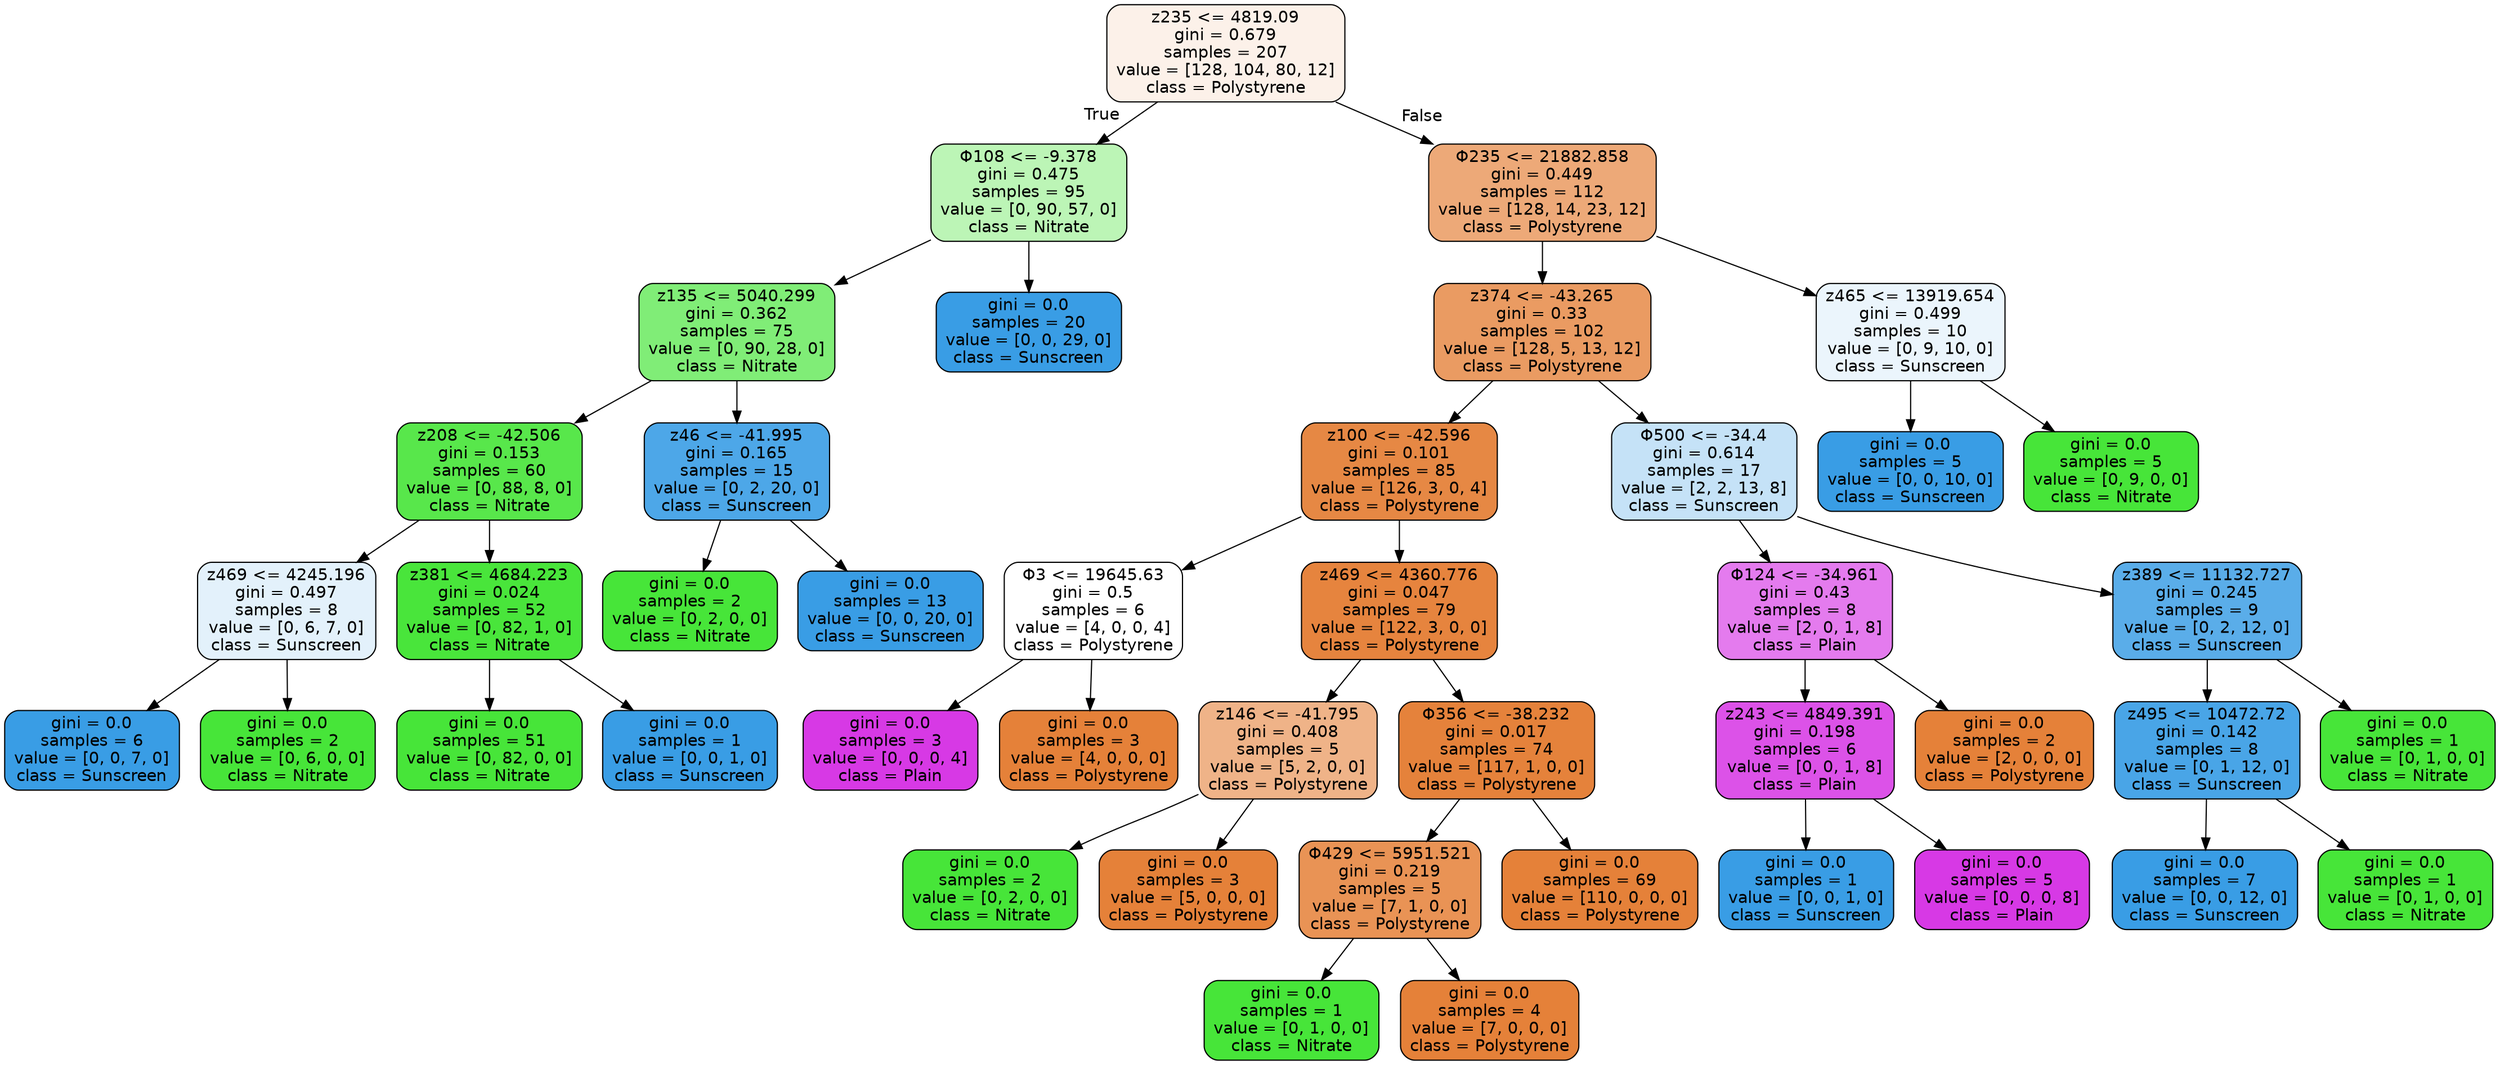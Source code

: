digraph Tree {
node [shape=box, style="filled, rounded", color="black", fontname="helvetica"] ;
edge [fontname="helvetica"] ;
0 [label="z235 <= 4819.09\ngini = 0.679\nsamples = 207\nvalue = [128, 104, 80, 12]\nclass = Polystyrene", fillcolor="#fcf1e9"] ;
1 [label="Φ108 <= -9.378\ngini = 0.475\nsamples = 95\nvalue = [0, 90, 57, 0]\nclass = Nitrate", fillcolor="#bcf5b6"] ;
0 -> 1 [labeldistance=2.5, labelangle=45, headlabel="True"] ;
2 [label="z135 <= 5040.299\ngini = 0.362\nsamples = 75\nvalue = [0, 90, 28, 0]\nclass = Nitrate", fillcolor="#80ed77"] ;
1 -> 2 ;
3 [label="z208 <= -42.506\ngini = 0.153\nsamples = 60\nvalue = [0, 88, 8, 0]\nclass = Nitrate", fillcolor="#58e74b"] ;
2 -> 3 ;
4 [label="z469 <= 4245.196\ngini = 0.497\nsamples = 8\nvalue = [0, 6, 7, 0]\nclass = Sunscreen", fillcolor="#e3f1fb"] ;
3 -> 4 ;
5 [label="gini = 0.0\nsamples = 6\nvalue = [0, 0, 7, 0]\nclass = Sunscreen", fillcolor="#399de5"] ;
4 -> 5 ;
6 [label="gini = 0.0\nsamples = 2\nvalue = [0, 6, 0, 0]\nclass = Nitrate", fillcolor="#47e539"] ;
4 -> 6 ;
7 [label="z381 <= 4684.223\ngini = 0.024\nsamples = 52\nvalue = [0, 82, 1, 0]\nclass = Nitrate", fillcolor="#49e53b"] ;
3 -> 7 ;
8 [label="gini = 0.0\nsamples = 51\nvalue = [0, 82, 0, 0]\nclass = Nitrate", fillcolor="#47e539"] ;
7 -> 8 ;
9 [label="gini = 0.0\nsamples = 1\nvalue = [0, 0, 1, 0]\nclass = Sunscreen", fillcolor="#399de5"] ;
7 -> 9 ;
10 [label="z46 <= -41.995\ngini = 0.165\nsamples = 15\nvalue = [0, 2, 20, 0]\nclass = Sunscreen", fillcolor="#4da7e8"] ;
2 -> 10 ;
11 [label="gini = 0.0\nsamples = 2\nvalue = [0, 2, 0, 0]\nclass = Nitrate", fillcolor="#47e539"] ;
10 -> 11 ;
12 [label="gini = 0.0\nsamples = 13\nvalue = [0, 0, 20, 0]\nclass = Sunscreen", fillcolor="#399de5"] ;
10 -> 12 ;
13 [label="gini = 0.0\nsamples = 20\nvalue = [0, 0, 29, 0]\nclass = Sunscreen", fillcolor="#399de5"] ;
1 -> 13 ;
14 [label="Φ235 <= 21882.858\ngini = 0.449\nsamples = 112\nvalue = [128, 14, 23, 12]\nclass = Polystyrene", fillcolor="#eda978"] ;
0 -> 14 [labeldistance=2.5, labelangle=-45, headlabel="False"] ;
15 [label="z374 <= -43.265\ngini = 0.33\nsamples = 102\nvalue = [128, 5, 13, 12]\nclass = Polystyrene", fillcolor="#ea9b62"] ;
14 -> 15 ;
16 [label="z100 <= -42.596\ngini = 0.101\nsamples = 85\nvalue = [126, 3, 0, 4]\nclass = Polystyrene", fillcolor="#e68844"] ;
15 -> 16 ;
17 [label="Φ3 <= 19645.63\ngini = 0.5\nsamples = 6\nvalue = [4, 0, 0, 4]\nclass = Polystyrene", fillcolor="#ffffff"] ;
16 -> 17 ;
18 [label="gini = 0.0\nsamples = 3\nvalue = [0, 0, 0, 4]\nclass = Plain", fillcolor="#d739e5"] ;
17 -> 18 ;
19 [label="gini = 0.0\nsamples = 3\nvalue = [4, 0, 0, 0]\nclass = Polystyrene", fillcolor="#e58139"] ;
17 -> 19 ;
20 [label="z469 <= 4360.776\ngini = 0.047\nsamples = 79\nvalue = [122, 3, 0, 0]\nclass = Polystyrene", fillcolor="#e6843e"] ;
16 -> 20 ;
21 [label="z146 <= -41.795\ngini = 0.408\nsamples = 5\nvalue = [5, 2, 0, 0]\nclass = Polystyrene", fillcolor="#efb388"] ;
20 -> 21 ;
22 [label="gini = 0.0\nsamples = 2\nvalue = [0, 2, 0, 0]\nclass = Nitrate", fillcolor="#47e539"] ;
21 -> 22 ;
23 [label="gini = 0.0\nsamples = 3\nvalue = [5, 0, 0, 0]\nclass = Polystyrene", fillcolor="#e58139"] ;
21 -> 23 ;
24 [label="Φ356 <= -38.232\ngini = 0.017\nsamples = 74\nvalue = [117, 1, 0, 0]\nclass = Polystyrene", fillcolor="#e5823b"] ;
20 -> 24 ;
25 [label="Φ429 <= 5951.521\ngini = 0.219\nsamples = 5\nvalue = [7, 1, 0, 0]\nclass = Polystyrene", fillcolor="#e99355"] ;
24 -> 25 ;
26 [label="gini = 0.0\nsamples = 1\nvalue = [0, 1, 0, 0]\nclass = Nitrate", fillcolor="#47e539"] ;
25 -> 26 ;
27 [label="gini = 0.0\nsamples = 4\nvalue = [7, 0, 0, 0]\nclass = Polystyrene", fillcolor="#e58139"] ;
25 -> 27 ;
28 [label="gini = 0.0\nsamples = 69\nvalue = [110, 0, 0, 0]\nclass = Polystyrene", fillcolor="#e58139"] ;
24 -> 28 ;
29 [label="Φ500 <= -34.4\ngini = 0.614\nsamples = 17\nvalue = [2, 2, 13, 8]\nclass = Sunscreen", fillcolor="#c5e2f7"] ;
15 -> 29 ;
30 [label="Φ124 <= -34.961\ngini = 0.43\nsamples = 8\nvalue = [2, 0, 1, 8]\nclass = Plain", fillcolor="#e47bee"] ;
29 -> 30 ;
31 [label="z243 <= 4849.391\ngini = 0.198\nsamples = 6\nvalue = [0, 0, 1, 8]\nclass = Plain", fillcolor="#dc52e8"] ;
30 -> 31 ;
32 [label="gini = 0.0\nsamples = 1\nvalue = [0, 0, 1, 0]\nclass = Sunscreen", fillcolor="#399de5"] ;
31 -> 32 ;
33 [label="gini = 0.0\nsamples = 5\nvalue = [0, 0, 0, 8]\nclass = Plain", fillcolor="#d739e5"] ;
31 -> 33 ;
34 [label="gini = 0.0\nsamples = 2\nvalue = [2, 0, 0, 0]\nclass = Polystyrene", fillcolor="#e58139"] ;
30 -> 34 ;
35 [label="z389 <= 11132.727\ngini = 0.245\nsamples = 9\nvalue = [0, 2, 12, 0]\nclass = Sunscreen", fillcolor="#5aade9"] ;
29 -> 35 ;
36 [label="z495 <= 10472.72\ngini = 0.142\nsamples = 8\nvalue = [0, 1, 12, 0]\nclass = Sunscreen", fillcolor="#49a5e7"] ;
35 -> 36 ;
37 [label="gini = 0.0\nsamples = 7\nvalue = [0, 0, 12, 0]\nclass = Sunscreen", fillcolor="#399de5"] ;
36 -> 37 ;
38 [label="gini = 0.0\nsamples = 1\nvalue = [0, 1, 0, 0]\nclass = Nitrate", fillcolor="#47e539"] ;
36 -> 38 ;
39 [label="gini = 0.0\nsamples = 1\nvalue = [0, 1, 0, 0]\nclass = Nitrate", fillcolor="#47e539"] ;
35 -> 39 ;
40 [label="z465 <= 13919.654\ngini = 0.499\nsamples = 10\nvalue = [0, 9, 10, 0]\nclass = Sunscreen", fillcolor="#ebf5fc"] ;
14 -> 40 ;
41 [label="gini = 0.0\nsamples = 5\nvalue = [0, 0, 10, 0]\nclass = Sunscreen", fillcolor="#399de5"] ;
40 -> 41 ;
42 [label="gini = 0.0\nsamples = 5\nvalue = [0, 9, 0, 0]\nclass = Nitrate", fillcolor="#47e539"] ;
40 -> 42 ;
}